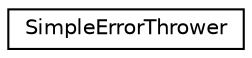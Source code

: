 digraph "Graphical Class Hierarchy"
{
  edge [fontname="Helvetica",fontsize="10",labelfontname="Helvetica",labelfontsize="10"];
  node [fontname="Helvetica",fontsize="10",shape=record];
  rankdir="LR";
  Node1 [label="SimpleErrorThrower",height=0.2,width=0.4,color="black", fillcolor="white", style="filled",URL="$class_simple_error_thrower.html"];
}
